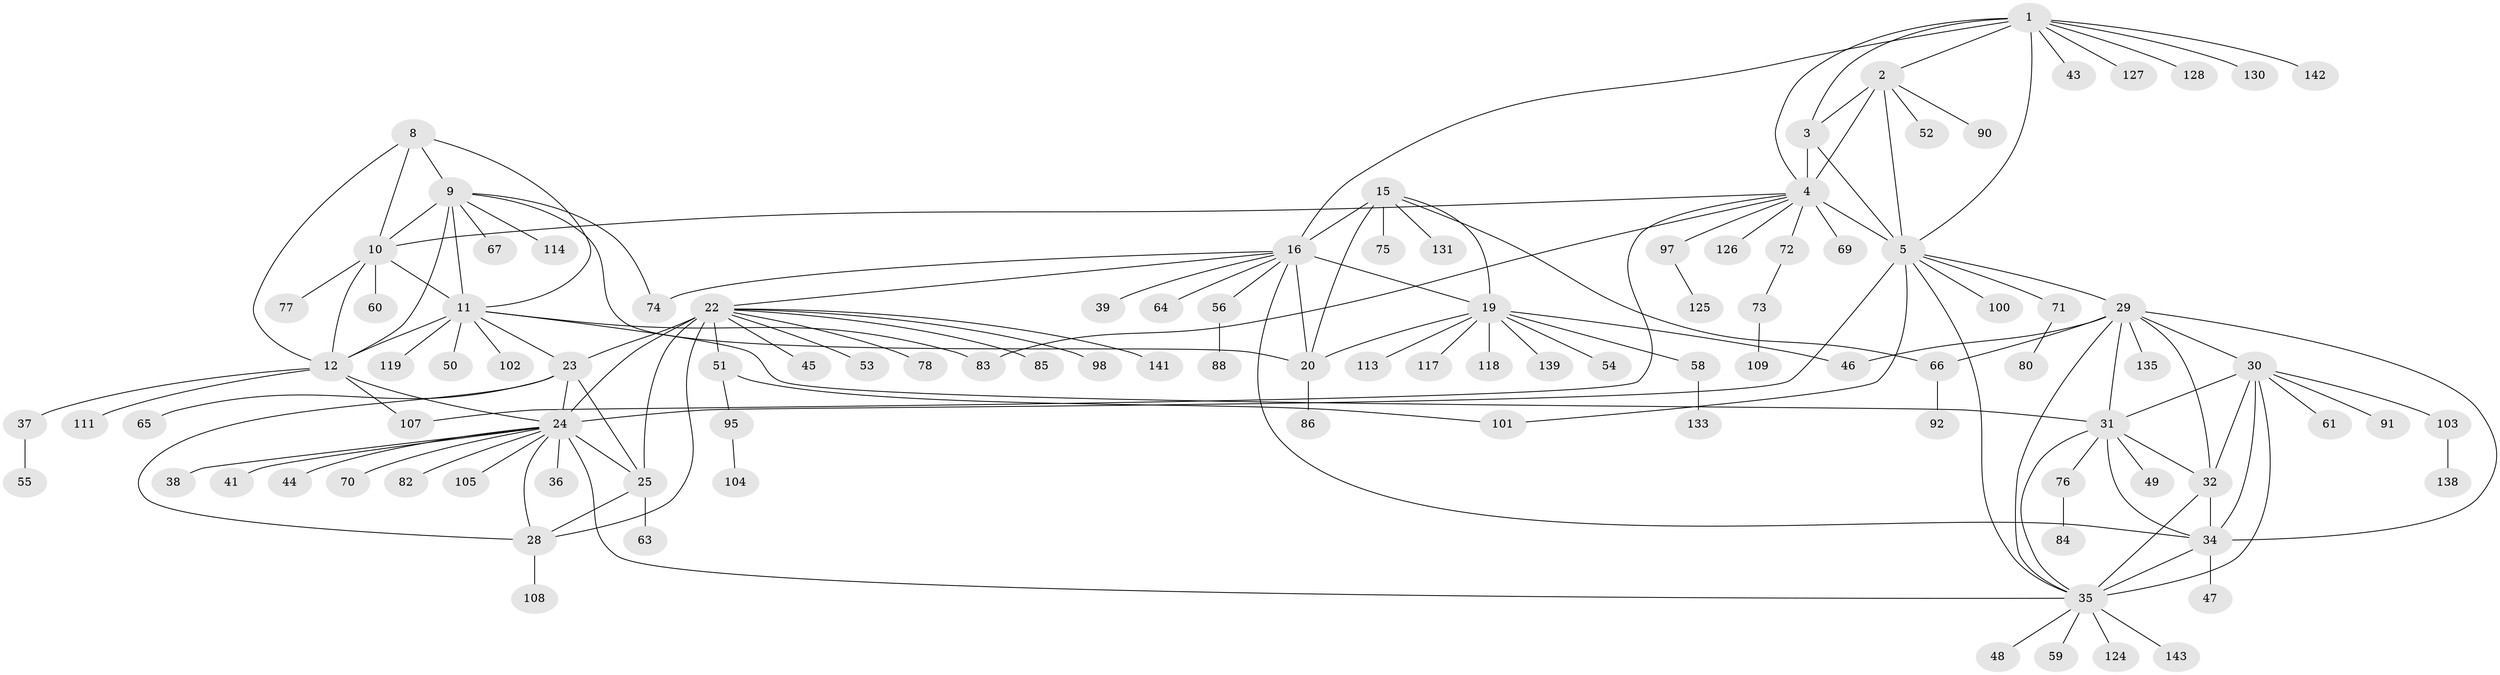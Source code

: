 // original degree distribution, {13: 0.006993006993006993, 9: 0.04195804195804196, 7: 0.04895104895104895, 11: 0.03496503496503497, 8: 0.055944055944055944, 10: 0.027972027972027972, 6: 0.006993006993006993, 12: 0.02097902097902098, 1: 0.5454545454545454, 3: 0.03496503496503497, 2: 0.16783216783216784, 4: 0.006993006993006993}
// Generated by graph-tools (version 1.1) at 2025/42/03/06/25 10:42:10]
// undirected, 105 vertices, 149 edges
graph export_dot {
graph [start="1"]
  node [color=gray90,style=filled];
  1 [super="+122"];
  2 [super="+123"];
  3 [super="+62"];
  4 [super="+7"];
  5 [super="+6"];
  8 [super="+136"];
  9;
  10 [super="+14"];
  11 [super="+13"];
  12 [super="+93"];
  15 [super="+18"];
  16 [super="+17"];
  19 [super="+21"];
  20 [super="+94"];
  22 [super="+27"];
  23 [super="+81"];
  24 [super="+26"];
  25 [super="+96"];
  28 [super="+57"];
  29 [super="+121"];
  30 [super="+33"];
  31 [super="+40"];
  32 [super="+132"];
  34 [super="+42"];
  35 [super="+68"];
  36;
  37 [super="+79"];
  38 [super="+110"];
  39;
  41;
  43;
  44 [super="+129"];
  45;
  46;
  47;
  48;
  49;
  50;
  51 [super="+89"];
  52;
  53;
  54;
  55;
  56;
  58 [super="+137"];
  59;
  60;
  61;
  63;
  64 [super="+112"];
  65;
  66 [super="+106"];
  67;
  69;
  70;
  71;
  72;
  73 [super="+99"];
  74 [super="+87"];
  75;
  76;
  77;
  78;
  80;
  82;
  83;
  84;
  85 [super="+115"];
  86;
  88;
  90;
  91;
  92 [super="+120"];
  95 [super="+140"];
  97;
  98;
  100 [super="+134"];
  101;
  102 [super="+116"];
  103;
  104;
  105;
  107;
  108;
  109;
  111;
  113;
  114;
  117;
  118;
  119;
  124;
  125;
  126;
  127;
  128;
  130;
  131;
  133;
  135;
  138;
  139;
  141;
  142;
  143;
  1 -- 2;
  1 -- 3;
  1 -- 4 [weight=2];
  1 -- 5 [weight=2];
  1 -- 16;
  1 -- 43;
  1 -- 127;
  1 -- 128;
  1 -- 130;
  1 -- 142;
  2 -- 3;
  2 -- 4 [weight=2];
  2 -- 5 [weight=2];
  2 -- 52;
  2 -- 90;
  3 -- 4 [weight=2];
  3 -- 5 [weight=2];
  4 -- 5 [weight=4];
  4 -- 69;
  4 -- 72;
  4 -- 83;
  4 -- 107;
  4 -- 126;
  4 -- 97;
  4 -- 10;
  5 -- 100;
  5 -- 35;
  5 -- 101;
  5 -- 71;
  5 -- 24;
  5 -- 29;
  8 -- 9;
  8 -- 10 [weight=2];
  8 -- 11 [weight=2];
  8 -- 12;
  9 -- 10 [weight=2];
  9 -- 11 [weight=2];
  9 -- 12;
  9 -- 20;
  9 -- 67;
  9 -- 74;
  9 -- 114;
  10 -- 11 [weight=4];
  10 -- 12 [weight=2];
  10 -- 77;
  10 -- 60;
  11 -- 12 [weight=2];
  11 -- 50;
  11 -- 119;
  11 -- 102;
  11 -- 83;
  11 -- 31;
  11 -- 23;
  12 -- 37;
  12 -- 107;
  12 -- 111;
  12 -- 24;
  15 -- 16 [weight=4];
  15 -- 19 [weight=4];
  15 -- 20 [weight=2];
  15 -- 66;
  15 -- 131;
  15 -- 75;
  16 -- 19 [weight=4];
  16 -- 20 [weight=2];
  16 -- 64;
  16 -- 34;
  16 -- 39;
  16 -- 22;
  16 -- 56;
  16 -- 74;
  19 -- 20 [weight=2];
  19 -- 46;
  19 -- 54;
  19 -- 58;
  19 -- 117;
  19 -- 118;
  19 -- 139;
  19 -- 113;
  20 -- 86;
  22 -- 23 [weight=2];
  22 -- 24 [weight=4];
  22 -- 25 [weight=2];
  22 -- 28 [weight=2];
  22 -- 53;
  22 -- 78;
  22 -- 85;
  22 -- 98;
  22 -- 45;
  22 -- 141;
  22 -- 51;
  23 -- 24 [weight=2];
  23 -- 25;
  23 -- 28;
  23 -- 65;
  24 -- 25 [weight=2];
  24 -- 28 [weight=2];
  24 -- 35;
  24 -- 36;
  24 -- 44;
  24 -- 70;
  24 -- 105;
  24 -- 38;
  24 -- 41;
  24 -- 82;
  25 -- 28;
  25 -- 63;
  28 -- 108;
  29 -- 30 [weight=2];
  29 -- 31;
  29 -- 32;
  29 -- 34;
  29 -- 35;
  29 -- 46;
  29 -- 135;
  29 -- 66;
  30 -- 31 [weight=2];
  30 -- 32 [weight=2];
  30 -- 34 [weight=2];
  30 -- 35 [weight=2];
  30 -- 91;
  30 -- 103;
  30 -- 61;
  31 -- 32;
  31 -- 34;
  31 -- 35;
  31 -- 76;
  31 -- 49;
  32 -- 34;
  32 -- 35;
  34 -- 35;
  34 -- 47;
  35 -- 48;
  35 -- 59;
  35 -- 124;
  35 -- 143;
  37 -- 55;
  51 -- 101;
  51 -- 95;
  56 -- 88;
  58 -- 133;
  66 -- 92;
  71 -- 80;
  72 -- 73;
  73 -- 109;
  76 -- 84;
  95 -- 104;
  97 -- 125;
  103 -- 138;
}

